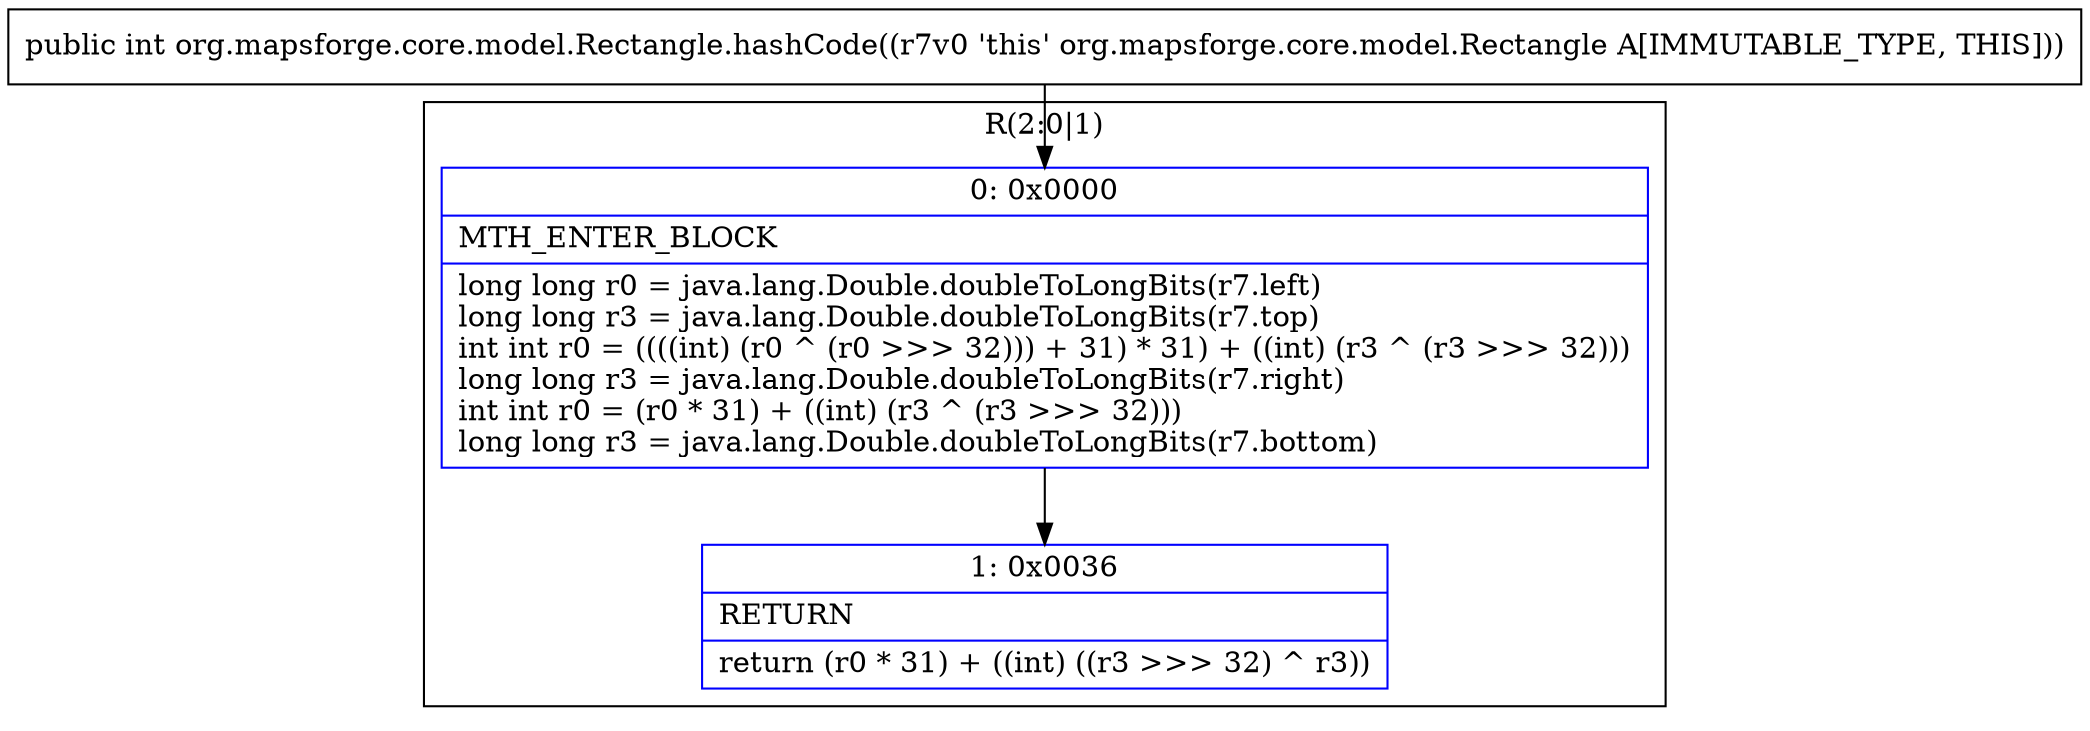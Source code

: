 digraph "CFG fororg.mapsforge.core.model.Rectangle.hashCode()I" {
subgraph cluster_Region_122606008 {
label = "R(2:0|1)";
node [shape=record,color=blue];
Node_0 [shape=record,label="{0\:\ 0x0000|MTH_ENTER_BLOCK\l|long long r0 = java.lang.Double.doubleToLongBits(r7.left)\llong long r3 = java.lang.Double.doubleToLongBits(r7.top)\lint int r0 = ((((int) (r0 ^ (r0 \>\>\> 32))) + 31) * 31) + ((int) (r3 ^ (r3 \>\>\> 32)))\llong long r3 = java.lang.Double.doubleToLongBits(r7.right)\lint int r0 = (r0 * 31) + ((int) (r3 ^ (r3 \>\>\> 32)))\llong long r3 = java.lang.Double.doubleToLongBits(r7.bottom)\l}"];
Node_1 [shape=record,label="{1\:\ 0x0036|RETURN\l|return (r0 * 31) + ((int) ((r3 \>\>\> 32) ^ r3))\l}"];
}
MethodNode[shape=record,label="{public int org.mapsforge.core.model.Rectangle.hashCode((r7v0 'this' org.mapsforge.core.model.Rectangle A[IMMUTABLE_TYPE, THIS])) }"];
MethodNode -> Node_0;
Node_0 -> Node_1;
}

